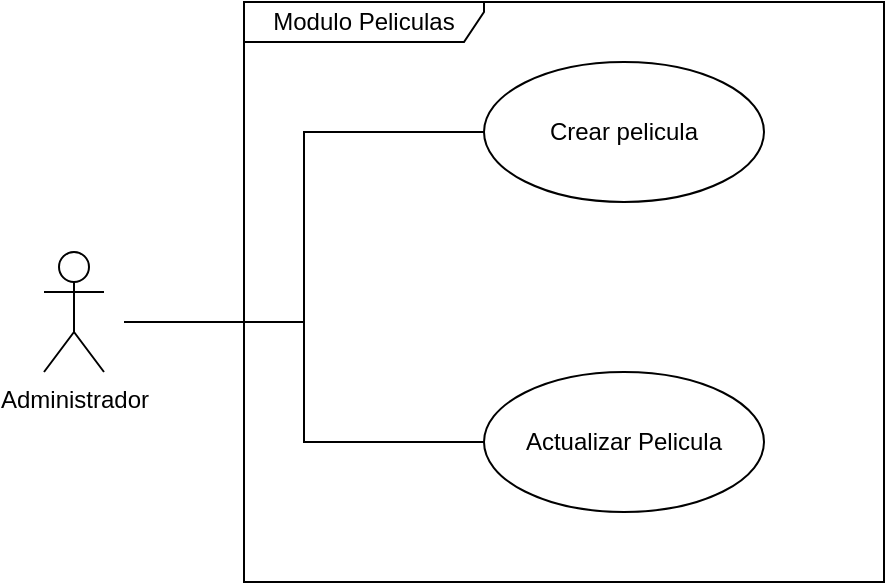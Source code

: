 <mxfile version="16.4.6" type="device"><diagram id="AurFCrIeB9ySA4PFUemw" name="Page-1"><mxGraphModel dx="1301" dy="593" grid="1" gridSize="10" guides="1" tooltips="1" connect="1" arrows="1" fold="1" page="1" pageScale="1" pageWidth="827" pageHeight="1169" math="0" shadow="0"><root><mxCell id="0"/><mxCell id="1" parent="0"/><mxCell id="CePleVy09wxEcTvWFdZu-2" value="Administrador" style="shape=umlActor;verticalLabelPosition=bottom;verticalAlign=top;html=1;outlineConnect=0;" vertex="1" parent="1"><mxGeometry x="200" y="195" width="30" height="60" as="geometry"/></mxCell><mxCell id="CePleVy09wxEcTvWFdZu-15" value="Modulo Peliculas" style="shape=umlFrame;whiteSpace=wrap;html=1;width=120;height=20;" vertex="1" parent="1"><mxGeometry x="300" y="70" width="320" height="290" as="geometry"/></mxCell><mxCell id="CePleVy09wxEcTvWFdZu-26" style="edgeStyle=elbowEdgeStyle;orthogonalLoop=1;jettySize=auto;html=1;exitX=0;exitY=0.5;exitDx=0;exitDy=0;endArrow=none;endFill=0;rounded=0;strokeColor=default;" edge="1" parent="1" source="CePleVy09wxEcTvWFdZu-19"><mxGeometry relative="1" as="geometry"><mxPoint x="240" y="230" as="targetPoint"/></mxGeometry></mxCell><mxCell id="CePleVy09wxEcTvWFdZu-19" value="Crear pelicula" style="ellipse;whiteSpace=wrap;html=1;" vertex="1" parent="1"><mxGeometry x="420" y="100" width="140" height="70" as="geometry"/></mxCell><mxCell id="CePleVy09wxEcTvWFdZu-27" style="edgeStyle=elbowEdgeStyle;rounded=0;orthogonalLoop=1;jettySize=auto;html=1;exitX=0;exitY=0.5;exitDx=0;exitDy=0;endArrow=none;endFill=0;strokeColor=default;" edge="1" parent="1" source="CePleVy09wxEcTvWFdZu-20"><mxGeometry relative="1" as="geometry"><mxPoint x="240" y="230" as="targetPoint"/><Array as="points"><mxPoint x="330" y="225"/></Array></mxGeometry></mxCell><mxCell id="CePleVy09wxEcTvWFdZu-20" value="Actualizar Pelicula" style="ellipse;whiteSpace=wrap;html=1;" vertex="1" parent="1"><mxGeometry x="420" y="255" width="140" height="70" as="geometry"/></mxCell></root></mxGraphModel></diagram></mxfile>